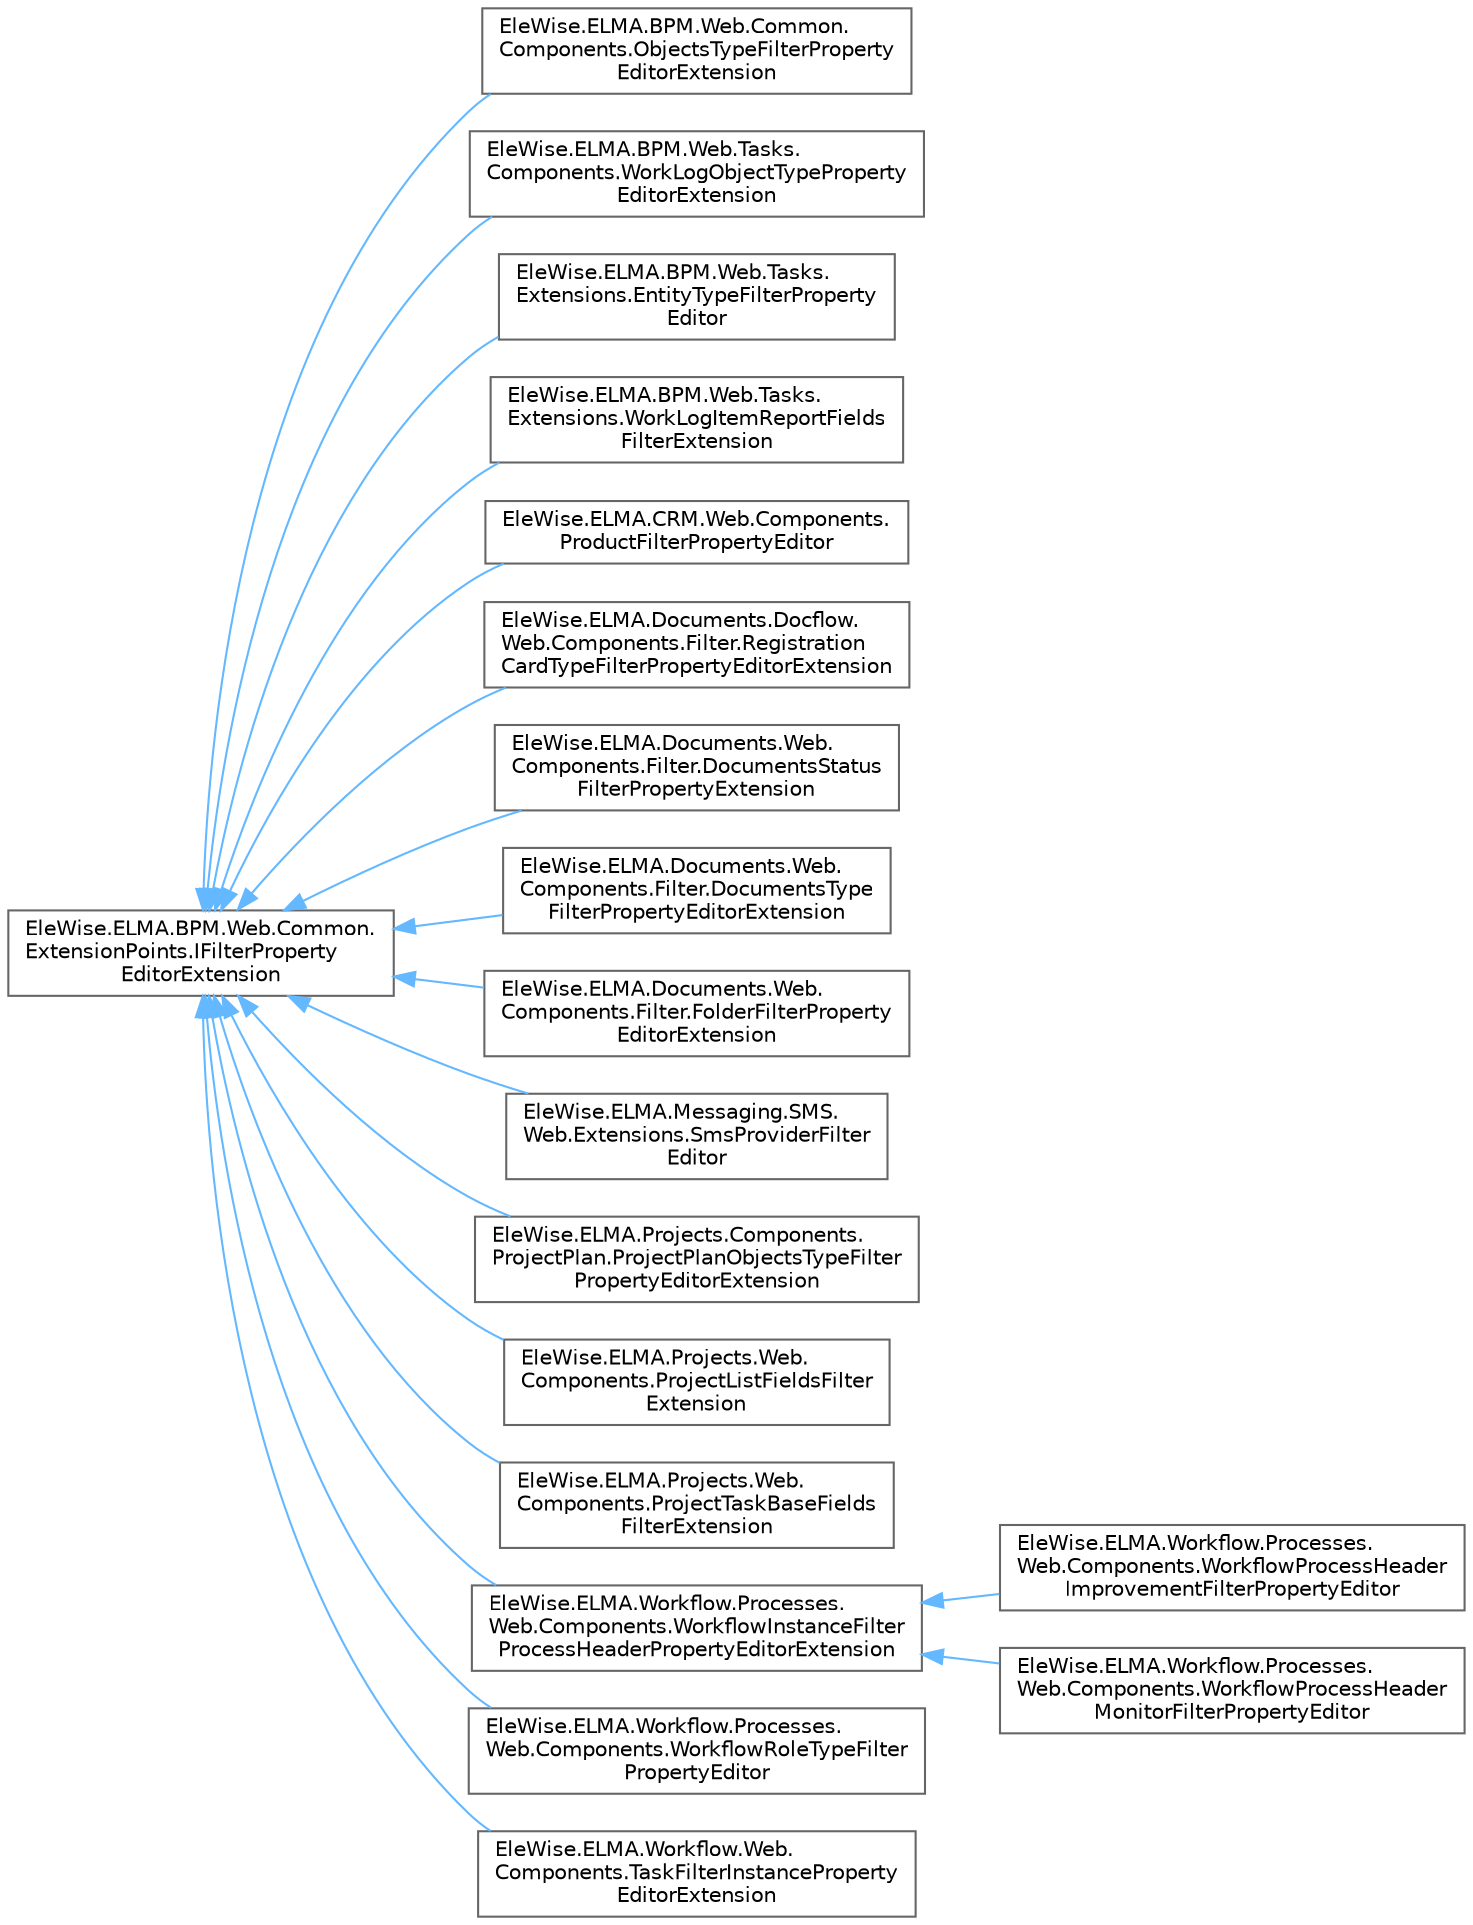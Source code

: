 digraph "Graphical Class Hierarchy"
{
 // LATEX_PDF_SIZE
  bgcolor="transparent";
  edge [fontname=Helvetica,fontsize=10,labelfontname=Helvetica,labelfontsize=10];
  node [fontname=Helvetica,fontsize=10,shape=box,height=0.2,width=0.4];
  rankdir="LR";
  Node0 [id="Node000000",label="EleWise.ELMA.BPM.Web.Common.\lExtensionPoints.IFilterProperty\lEditorExtension",height=0.2,width=0.4,color="grey40", fillcolor="white", style="filled",URL="$interface_ele_wise_1_1_e_l_m_a_1_1_b_p_m_1_1_web_1_1_common_1_1_extension_points_1_1_i_filter_property_editor_extension.html",tooltip=" "];
  Node0 -> Node1 [id="edge555_Node000000_Node000001",dir="back",color="steelblue1",style="solid",tooltip=" "];
  Node1 [id="Node000001",label="EleWise.ELMA.BPM.Web.Common.\lComponents.ObjectsTypeFilterProperty\lEditorExtension",height=0.2,width=0.4,color="grey40", fillcolor="white", style="filled",URL="$class_ele_wise_1_1_e_l_m_a_1_1_b_p_m_1_1_web_1_1_common_1_1_components_1_1_objects_type_filter_property_editor_extension.html",tooltip=" "];
  Node0 -> Node2 [id="edge556_Node000000_Node000002",dir="back",color="steelblue1",style="solid",tooltip=" "];
  Node2 [id="Node000002",label="EleWise.ELMA.BPM.Web.Tasks.\lComponents.WorkLogObjectTypeProperty\lEditorExtension",height=0.2,width=0.4,color="grey40", fillcolor="white", style="filled",URL="$class_ele_wise_1_1_e_l_m_a_1_1_b_p_m_1_1_web_1_1_tasks_1_1_components_1_1_work_log_object_type_property_editor_extension.html",tooltip="Добавление контроля \"Объект трудозатрат\"."];
  Node0 -> Node3 [id="edge557_Node000000_Node000003",dir="back",color="steelblue1",style="solid",tooltip=" "];
  Node3 [id="Node000003",label="EleWise.ELMA.BPM.Web.Tasks.\lExtensions.EntityTypeFilterProperty\lEditor",height=0.2,width=0.4,color="grey40", fillcolor="white", style="filled",URL="$class_ele_wise_1_1_e_l_m_a_1_1_b_p_m_1_1_web_1_1_tasks_1_1_extensions_1_1_entity_type_filter_property_editor.html",tooltip=" "];
  Node0 -> Node4 [id="edge558_Node000000_Node000004",dir="back",color="steelblue1",style="solid",tooltip=" "];
  Node4 [id="Node000004",label="EleWise.ELMA.BPM.Web.Tasks.\lExtensions.WorkLogItemReportFields\lFilterExtension",height=0.2,width=0.4,color="grey40", fillcolor="white", style="filled",URL="$class_ele_wise_1_1_e_l_m_a_1_1_b_p_m_1_1_web_1_1_tasks_1_1_extensions_1_1_work_log_item_report_fields_filter_extension.html",tooltip="Точка расширения для отображения полей фильтра трудозатрат и согласования трудозатрат при редактирова..."];
  Node0 -> Node5 [id="edge559_Node000000_Node000005",dir="back",color="steelblue1",style="solid",tooltip=" "];
  Node5 [id="Node000005",label="EleWise.ELMA.CRM.Web.Components.\lProductFilterPropertyEditor",height=0.2,width=0.4,color="grey40", fillcolor="white", style="filled",URL="$class_ele_wise_1_1_e_l_m_a_1_1_c_r_m_1_1_web_1_1_components_1_1_product_filter_property_editor.html",tooltip=" "];
  Node0 -> Node6 [id="edge560_Node000000_Node000006",dir="back",color="steelblue1",style="solid",tooltip=" "];
  Node6 [id="Node000006",label="EleWise.ELMA.Documents.Docflow.\lWeb.Components.Filter.Registration\lCardTypeFilterPropertyEditorExtension",height=0.2,width=0.4,color="grey40", fillcolor="white", style="filled",URL="$class_ele_wise_1_1_e_l_m_a_1_1_documents_1_1_docflow_1_1_web_1_1_components_1_1_filter_1_1_regisaa753509ebe9c3854330d41b8c951c2e.html",tooltip=" "];
  Node0 -> Node7 [id="edge561_Node000000_Node000007",dir="back",color="steelblue1",style="solid",tooltip=" "];
  Node7 [id="Node000007",label="EleWise.ELMA.Documents.Web.\lComponents.Filter.DocumentsStatus\lFilterPropertyExtension",height=0.2,width=0.4,color="grey40", fillcolor="white", style="filled",URL="$class_ele_wise_1_1_e_l_m_a_1_1_documents_1_1_web_1_1_components_1_1_filter_1_1_documents_status_filter_property_extension.html",tooltip=" "];
  Node0 -> Node8 [id="edge562_Node000000_Node000008",dir="back",color="steelblue1",style="solid",tooltip=" "];
  Node8 [id="Node000008",label="EleWise.ELMA.Documents.Web.\lComponents.Filter.DocumentsType\lFilterPropertyEditorExtension",height=0.2,width=0.4,color="grey40", fillcolor="white", style="filled",URL="$class_ele_wise_1_1_e_l_m_a_1_1_documents_1_1_web_1_1_components_1_1_filter_1_1_documents_type_filter_property_editor_extension.html",tooltip=" "];
  Node0 -> Node9 [id="edge563_Node000000_Node000009",dir="back",color="steelblue1",style="solid",tooltip=" "];
  Node9 [id="Node000009",label="EleWise.ELMA.Documents.Web.\lComponents.Filter.FolderFilterProperty\lEditorExtension",height=0.2,width=0.4,color="grey40", fillcolor="white", style="filled",URL="$class_ele_wise_1_1_e_l_m_a_1_1_documents_1_1_web_1_1_components_1_1_filter_1_1_folder_filter_property_editor_extension.html",tooltip=" "];
  Node0 -> Node10 [id="edge564_Node000000_Node000010",dir="back",color="steelblue1",style="solid",tooltip=" "];
  Node10 [id="Node000010",label="EleWise.ELMA.Messaging.SMS.\lWeb.Extensions.SmsProviderFilter\lEditor",height=0.2,width=0.4,color="grey40", fillcolor="white", style="filled",URL="$class_ele_wise_1_1_e_l_m_a_1_1_messaging_1_1_s_m_s_1_1_web_1_1_extensions_1_1_sms_provider_filter_editor.html",tooltip=" "];
  Node0 -> Node11 [id="edge565_Node000000_Node000011",dir="back",color="steelblue1",style="solid",tooltip=" "];
  Node11 [id="Node000011",label="EleWise.ELMA.Projects.Components.\lProjectPlan.ProjectPlanObjectsTypeFilter\lPropertyEditorExtension",height=0.2,width=0.4,color="grey40", fillcolor="white", style="filled",URL="$class_ele_wise_1_1_e_l_m_a_1_1_projects_1_1_components_1_1_project_plan_1_1_project_plan_objects0f0bdfb2d7822a85bae969c5f15c938f.html",tooltip=" "];
  Node0 -> Node12 [id="edge566_Node000000_Node000012",dir="back",color="steelblue1",style="solid",tooltip=" "];
  Node12 [id="Node000012",label="EleWise.ELMA.Projects.Web.\lComponents.ProjectListFieldsFilter\lExtension",height=0.2,width=0.4,color="grey40", fillcolor="white", style="filled",URL="$class_ele_wise_1_1_e_l_m_a_1_1_projects_1_1_web_1_1_components_1_1_project_list_fields_filter_extension.html",tooltip="Точка расширения для полей фильтра списка проектов."];
  Node0 -> Node13 [id="edge567_Node000000_Node000013",dir="back",color="steelblue1",style="solid",tooltip=" "];
  Node13 [id="Node000013",label="EleWise.ELMA.Projects.Web.\lComponents.ProjectTaskBaseFields\lFilterExtension",height=0.2,width=0.4,color="grey40", fillcolor="white", style="filled",URL="$class_ele_wise_1_1_e_l_m_a_1_1_projects_1_1_web_1_1_components_1_1_project_task_base_fields_filter_extension.html",tooltip="Базовый класс для точек расширения для полей фильтра контрорльных точек по проектам при редактировани..."];
  Node0 -> Node14 [id="edge568_Node000000_Node000014",dir="back",color="steelblue1",style="solid",tooltip=" "];
  Node14 [id="Node000014",label="EleWise.ELMA.Workflow.Processes.\lWeb.Components.WorkflowInstanceFilter\lProcessHeaderPropertyEditorExtension",height=0.2,width=0.4,color="grey40", fillcolor="white", style="filled",URL="$class_ele_wise_1_1_e_l_m_a_1_1_workflow_1_1_processes_1_1_web_1_1_components_1_1_workflow_instan59d5b916590307da9f2a32baa4147038.html",tooltip=" "];
  Node14 -> Node15 [id="edge569_Node000014_Node000015",dir="back",color="steelblue1",style="solid",tooltip=" "];
  Node15 [id="Node000015",label="EleWise.ELMA.Workflow.Processes.\lWeb.Components.WorkflowProcessHeader\lImprovementFilterPropertyEditor",height=0.2,width=0.4,color="grey40", fillcolor="white", style="filled",URL="$class_ele_wise_1_1_e_l_m_a_1_1_workflow_1_1_processes_1_1_web_1_1_components_1_1_workflow_procese74fd6e5acc2aa8847b8475487dc7c1c.html",tooltip=" "];
  Node14 -> Node16 [id="edge570_Node000014_Node000016",dir="back",color="steelblue1",style="solid",tooltip=" "];
  Node16 [id="Node000016",label="EleWise.ELMA.Workflow.Processes.\lWeb.Components.WorkflowProcessHeader\lMonitorFilterPropertyEditor",height=0.2,width=0.4,color="grey40", fillcolor="white", style="filled",URL="$class_ele_wise_1_1_e_l_m_a_1_1_workflow_1_1_processes_1_1_web_1_1_components_1_1_workflow_procesb55b8bf089f5ee780660272e11ce2aa1.html",tooltip=" "];
  Node0 -> Node17 [id="edge571_Node000000_Node000017",dir="back",color="steelblue1",style="solid",tooltip=" "];
  Node17 [id="Node000017",label="EleWise.ELMA.Workflow.Processes.\lWeb.Components.WorkflowRoleTypeFilter\lPropertyEditor",height=0.2,width=0.4,color="grey40", fillcolor="white", style="filled",URL="$class_ele_wise_1_1_e_l_m_a_1_1_workflow_1_1_processes_1_1_web_1_1_components_1_1_workflow_role_type_filter_property_editor.html",tooltip=" "];
  Node0 -> Node18 [id="edge572_Node000000_Node000018",dir="back",color="steelblue1",style="solid",tooltip=" "];
  Node18 [id="Node000018",label="EleWise.ELMA.Workflow.Web.\lComponents.TaskFilterInstanceProperty\lEditorExtension",height=0.2,width=0.4,color="grey40", fillcolor="white", style="filled",URL="$class_ele_wise_1_1_e_l_m_a_1_1_workflow_1_1_web_1_1_components_1_1_task_filter_instance_property_editor_extension.html",tooltip=" "];
}

